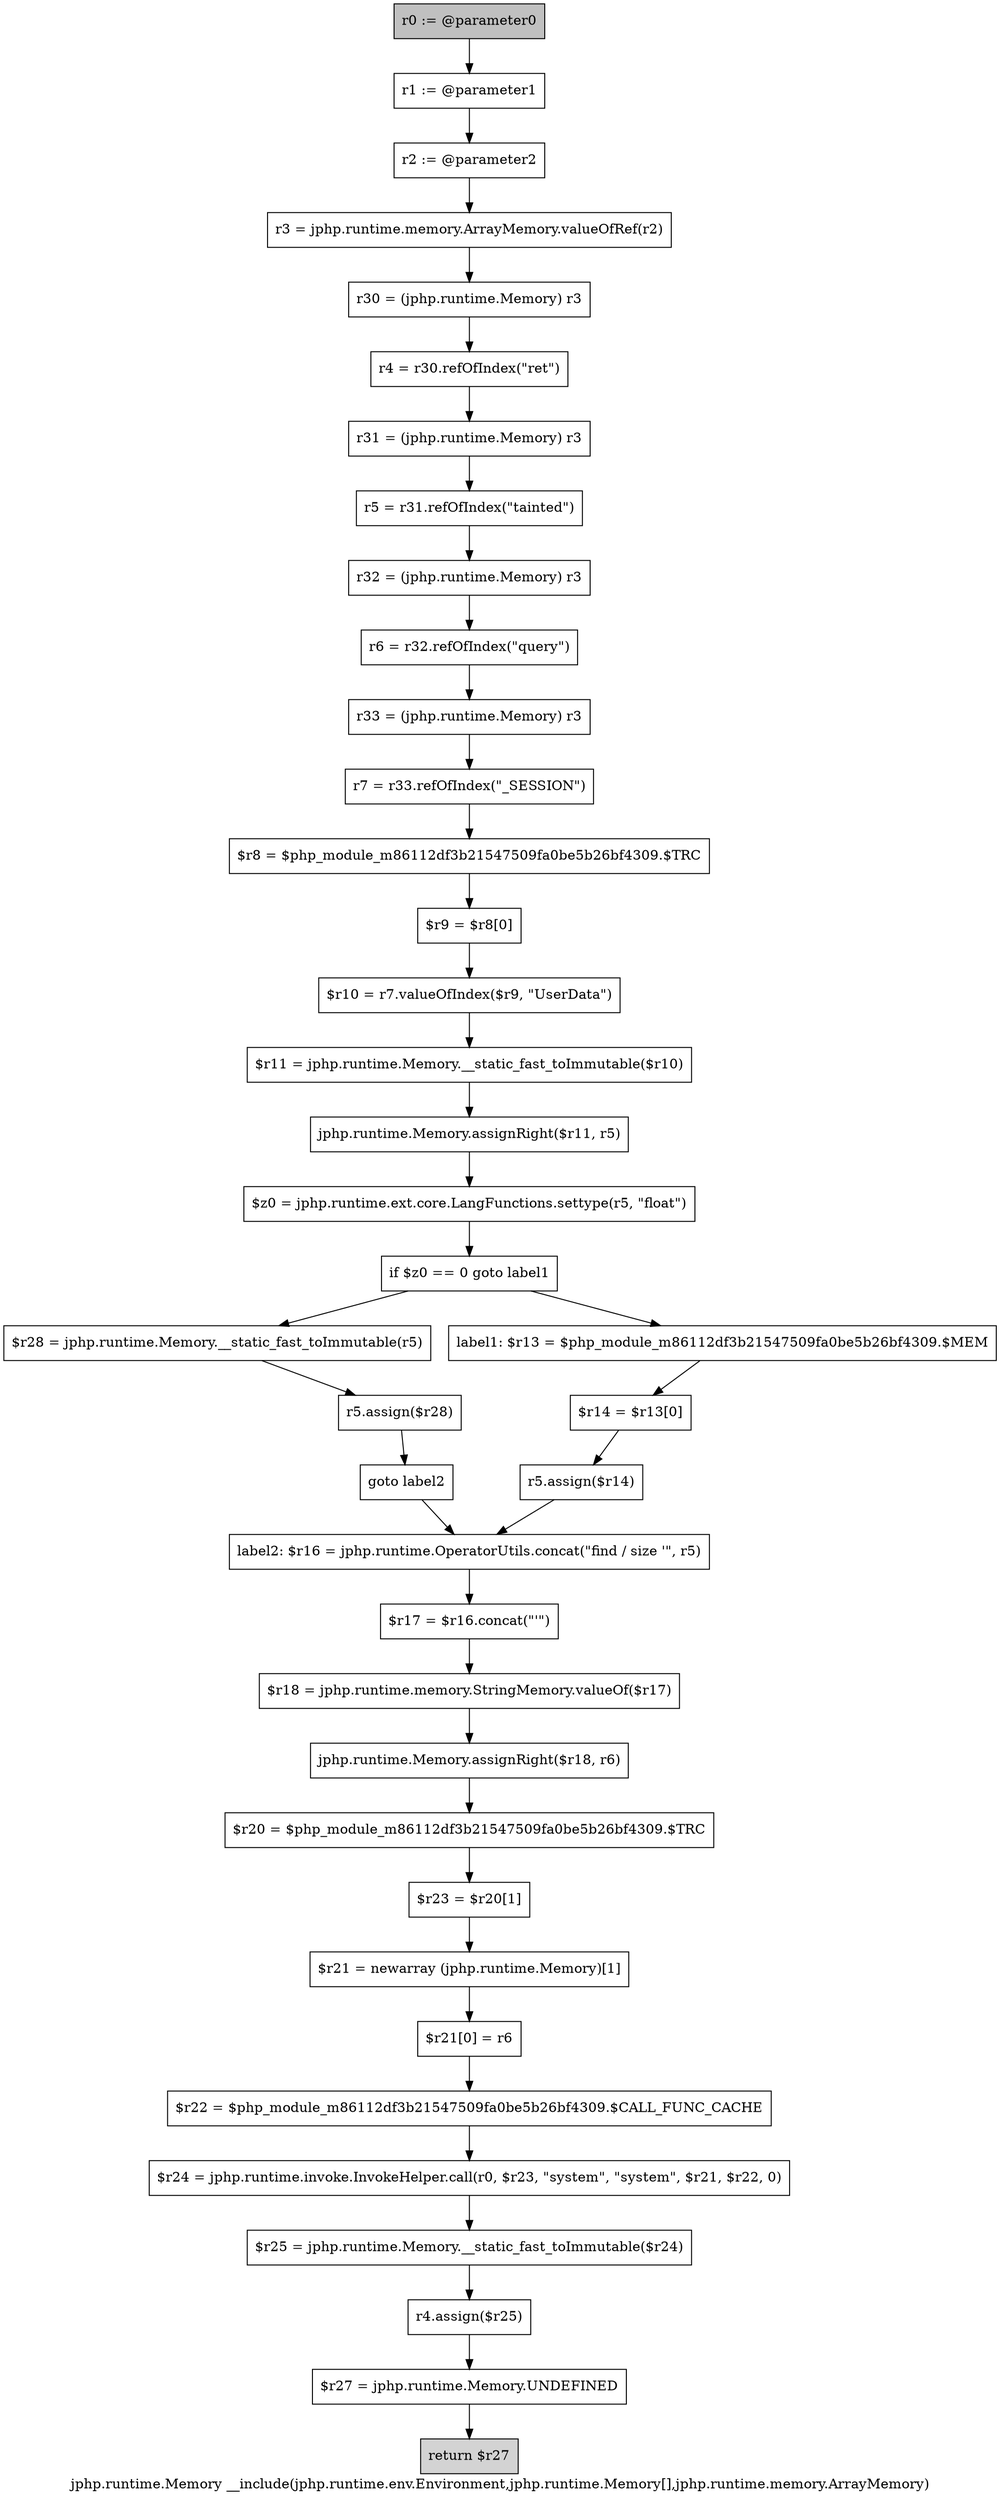 digraph "jphp.runtime.Memory __include(jphp.runtime.env.Environment,jphp.runtime.Memory[],jphp.runtime.memory.ArrayMemory)" {
    label="jphp.runtime.Memory __include(jphp.runtime.env.Environment,jphp.runtime.Memory[],jphp.runtime.memory.ArrayMemory)";
    node [shape=box];
    "0" [style=filled,fillcolor=gray,label="r0 := @parameter0",];
    "1" [label="r1 := @parameter1",];
    "0"->"1";
    "2" [label="r2 := @parameter2",];
    "1"->"2";
    "3" [label="r3 = jphp.runtime.memory.ArrayMemory.valueOfRef(r2)",];
    "2"->"3";
    "4" [label="r30 = (jphp.runtime.Memory) r3",];
    "3"->"4";
    "5" [label="r4 = r30.refOfIndex(\"ret\")",];
    "4"->"5";
    "6" [label="r31 = (jphp.runtime.Memory) r3",];
    "5"->"6";
    "7" [label="r5 = r31.refOfIndex(\"tainted\")",];
    "6"->"7";
    "8" [label="r32 = (jphp.runtime.Memory) r3",];
    "7"->"8";
    "9" [label="r6 = r32.refOfIndex(\"query\")",];
    "8"->"9";
    "10" [label="r33 = (jphp.runtime.Memory) r3",];
    "9"->"10";
    "11" [label="r7 = r33.refOfIndex(\"_SESSION\")",];
    "10"->"11";
    "12" [label="$r8 = $php_module_m86112df3b21547509fa0be5b26bf4309.$TRC",];
    "11"->"12";
    "13" [label="$r9 = $r8[0]",];
    "12"->"13";
    "14" [label="$r10 = r7.valueOfIndex($r9, \"UserData\")",];
    "13"->"14";
    "15" [label="$r11 = jphp.runtime.Memory.__static_fast_toImmutable($r10)",];
    "14"->"15";
    "16" [label="jphp.runtime.Memory.assignRight($r11, r5)",];
    "15"->"16";
    "17" [label="$z0 = jphp.runtime.ext.core.LangFunctions.settype(r5, \"float\")",];
    "16"->"17";
    "18" [label="if $z0 == 0 goto label1",];
    "17"->"18";
    "19" [label="$r28 = jphp.runtime.Memory.__static_fast_toImmutable(r5)",];
    "18"->"19";
    "22" [label="label1: $r13 = $php_module_m86112df3b21547509fa0be5b26bf4309.$MEM",];
    "18"->"22";
    "20" [label="r5.assign($r28)",];
    "19"->"20";
    "21" [label="goto label2",];
    "20"->"21";
    "25" [label="label2: $r16 = jphp.runtime.OperatorUtils.concat(\"find / size \'\", r5)",];
    "21"->"25";
    "23" [label="$r14 = $r13[0]",];
    "22"->"23";
    "24" [label="r5.assign($r14)",];
    "23"->"24";
    "24"->"25";
    "26" [label="$r17 = $r16.concat(\"\'\")",];
    "25"->"26";
    "27" [label="$r18 = jphp.runtime.memory.StringMemory.valueOf($r17)",];
    "26"->"27";
    "28" [label="jphp.runtime.Memory.assignRight($r18, r6)",];
    "27"->"28";
    "29" [label="$r20 = $php_module_m86112df3b21547509fa0be5b26bf4309.$TRC",];
    "28"->"29";
    "30" [label="$r23 = $r20[1]",];
    "29"->"30";
    "31" [label="$r21 = newarray (jphp.runtime.Memory)[1]",];
    "30"->"31";
    "32" [label="$r21[0] = r6",];
    "31"->"32";
    "33" [label="$r22 = $php_module_m86112df3b21547509fa0be5b26bf4309.$CALL_FUNC_CACHE",];
    "32"->"33";
    "34" [label="$r24 = jphp.runtime.invoke.InvokeHelper.call(r0, $r23, \"system\", \"system\", $r21, $r22, 0)",];
    "33"->"34";
    "35" [label="$r25 = jphp.runtime.Memory.__static_fast_toImmutable($r24)",];
    "34"->"35";
    "36" [label="r4.assign($r25)",];
    "35"->"36";
    "37" [label="$r27 = jphp.runtime.Memory.UNDEFINED",];
    "36"->"37";
    "38" [style=filled,fillcolor=lightgray,label="return $r27",];
    "37"->"38";
}

